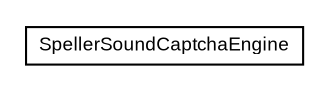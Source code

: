 #!/usr/local/bin/dot
#
# Class diagram 
# Generated by UmlGraph version 4.6 (http://www.spinellis.gr/sw/umlgraph)
#

digraph G {
	edge [fontname="arial",fontsize=10,labelfontname="arial",labelfontsize=10];
	node [fontname="arial",fontsize=10,shape=plaintext];
	// com.octo.captcha.engine.sound.speller.SpellerSoundCaptchaEngine
	c32 [label=<<table border="0" cellborder="1" cellspacing="0" cellpadding="2" port="p" href="./SpellerSoundCaptchaEngine.html">
		<tr><td><table border="0" cellspacing="0" cellpadding="1">
			<tr><td> SpellerSoundCaptchaEngine </td></tr>
		</table></td></tr>
		</table>>, fontname="arial", fontcolor="black", fontsize=9.0];
}

